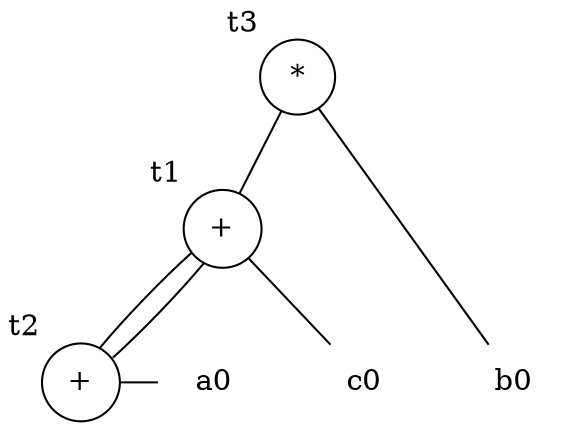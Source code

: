 graph g {
  1 [label="1", shape="none"]
  c0 [label="c0", shape="none"]
  0 [label="+", xlabel="t1", shape="circle"]
  a0 [label="a0", shape="none"]
  1 [label="+", xlabel="t2", shape="circle"]
  b0 [label="b0", shape="none"]
  2 [label="*", xlabel="t3", shape="circle"]
  0 -- 1
  2 -- b0
  2 -- 0
  0 -- c0
  1 -- 0
  1 -- a0
  {rank=sink 1 c0 b0 a0 }
}
